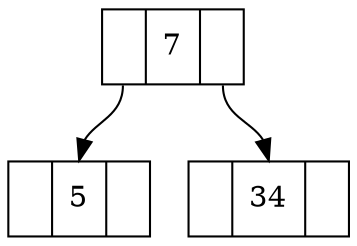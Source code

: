 digraph searchTree1 {
	node [shape=record];
	r [label="<f0>|<f1> 7 |<f2>"];
	c1[label="<fo>|<f1> 5 |<f2>"];
	c2[label="<fo>|<f1> 34|<f2>"];
	r:f0->c1:f1;
	r:f2->c2:f1;
}